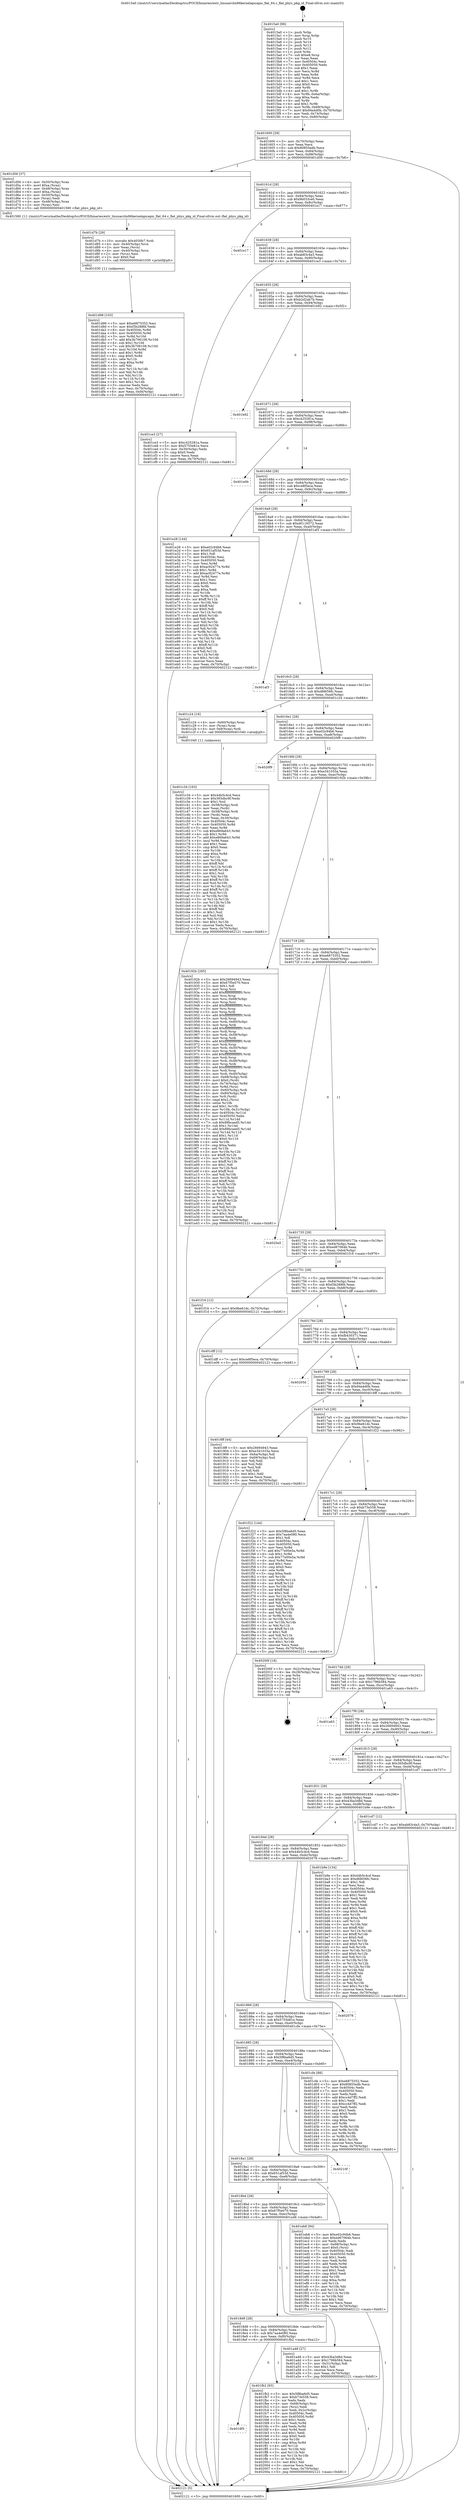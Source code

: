 digraph "0x4015a0" {
  label = "0x4015a0 (/mnt/c/Users/mathe/Desktop/tcc/POCII/binaries/extr_linuxarchx86kernelapicapic_flat_64.c_flat_phys_pkg_id_Final-ollvm.out::main(0))"
  labelloc = "t"
  node[shape=record]

  Entry [label="",width=0.3,height=0.3,shape=circle,fillcolor=black,style=filled]
  "0x401600" [label="{
     0x401600 [29]\l
     | [instrs]\l
     &nbsp;&nbsp;0x401600 \<+3\>: mov -0x70(%rbp),%eax\l
     &nbsp;&nbsp;0x401603 \<+2\>: mov %eax,%ecx\l
     &nbsp;&nbsp;0x401605 \<+6\>: sub $0x80855edb,%ecx\l
     &nbsp;&nbsp;0x40160b \<+6\>: mov %eax,-0x84(%rbp)\l
     &nbsp;&nbsp;0x401611 \<+6\>: mov %ecx,-0x88(%rbp)\l
     &nbsp;&nbsp;0x401617 \<+6\>: je 0000000000401d56 \<main+0x7b6\>\l
  }"]
  "0x401d56" [label="{
     0x401d56 [37]\l
     | [instrs]\l
     &nbsp;&nbsp;0x401d56 \<+4\>: mov -0x50(%rbp),%rax\l
     &nbsp;&nbsp;0x401d5a \<+6\>: movl $0xa,(%rax)\l
     &nbsp;&nbsp;0x401d60 \<+4\>: mov -0x48(%rbp),%rax\l
     &nbsp;&nbsp;0x401d64 \<+6\>: movl $0xa,(%rax)\l
     &nbsp;&nbsp;0x401d6a \<+4\>: mov -0x50(%rbp),%rax\l
     &nbsp;&nbsp;0x401d6e \<+2\>: mov (%rax),%edi\l
     &nbsp;&nbsp;0x401d70 \<+4\>: mov -0x48(%rbp),%rax\l
     &nbsp;&nbsp;0x401d74 \<+2\>: mov (%rax),%esi\l
     &nbsp;&nbsp;0x401d76 \<+5\>: call 0000000000401580 \<flat_phys_pkg_id\>\l
     | [calls]\l
     &nbsp;&nbsp;0x401580 \{1\} (/mnt/c/Users/mathe/Desktop/tcc/POCII/binaries/extr_linuxarchx86kernelapicapic_flat_64.c_flat_phys_pkg_id_Final-ollvm.out::flat_phys_pkg_id)\l
  }"]
  "0x40161d" [label="{
     0x40161d [28]\l
     | [instrs]\l
     &nbsp;&nbsp;0x40161d \<+5\>: jmp 0000000000401622 \<main+0x82\>\l
     &nbsp;&nbsp;0x401622 \<+6\>: mov -0x84(%rbp),%eax\l
     &nbsp;&nbsp;0x401628 \<+5\>: sub $0x9b033ce0,%eax\l
     &nbsp;&nbsp;0x40162d \<+6\>: mov %eax,-0x8c(%rbp)\l
     &nbsp;&nbsp;0x401633 \<+6\>: je 0000000000401e17 \<main+0x877\>\l
  }"]
  Exit [label="",width=0.3,height=0.3,shape=circle,fillcolor=black,style=filled,peripheries=2]
  "0x401e17" [label="{
     0x401e17\l
  }", style=dashed]
  "0x401639" [label="{
     0x401639 [28]\l
     | [instrs]\l
     &nbsp;&nbsp;0x401639 \<+5\>: jmp 000000000040163e \<main+0x9e\>\l
     &nbsp;&nbsp;0x40163e \<+6\>: mov -0x84(%rbp),%eax\l
     &nbsp;&nbsp;0x401644 \<+5\>: sub $0xab83c4a3,%eax\l
     &nbsp;&nbsp;0x401649 \<+6\>: mov %eax,-0x90(%rbp)\l
     &nbsp;&nbsp;0x40164f \<+6\>: je 0000000000401ce3 \<main+0x743\>\l
  }"]
  "0x4018f5" [label="{
     0x4018f5\l
  }", style=dashed]
  "0x401ce3" [label="{
     0x401ce3 [27]\l
     | [instrs]\l
     &nbsp;&nbsp;0x401ce3 \<+5\>: mov $0xc425281a,%eax\l
     &nbsp;&nbsp;0x401ce8 \<+5\>: mov $0x5755e81e,%ecx\l
     &nbsp;&nbsp;0x401ced \<+3\>: mov -0x30(%rbp),%edx\l
     &nbsp;&nbsp;0x401cf0 \<+3\>: cmp $0x0,%edx\l
     &nbsp;&nbsp;0x401cf3 \<+3\>: cmove %ecx,%eax\l
     &nbsp;&nbsp;0x401cf6 \<+3\>: mov %eax,-0x70(%rbp)\l
     &nbsp;&nbsp;0x401cf9 \<+5\>: jmp 0000000000402121 \<main+0xb81\>\l
  }"]
  "0x401655" [label="{
     0x401655 [28]\l
     | [instrs]\l
     &nbsp;&nbsp;0x401655 \<+5\>: jmp 000000000040165a \<main+0xba\>\l
     &nbsp;&nbsp;0x40165a \<+6\>: mov -0x84(%rbp),%eax\l
     &nbsp;&nbsp;0x401660 \<+5\>: sub $0xb2d2ab7b,%eax\l
     &nbsp;&nbsp;0x401665 \<+6\>: mov %eax,-0x94(%rbp)\l
     &nbsp;&nbsp;0x40166b \<+6\>: je 0000000000401b92 \<main+0x5f2\>\l
  }"]
  "0x401fb2" [label="{
     0x401fb2 [93]\l
     | [instrs]\l
     &nbsp;&nbsp;0x401fb2 \<+5\>: mov $0x5f8ba6d5,%eax\l
     &nbsp;&nbsp;0x401fb7 \<+5\>: mov $0xb73e558,%ecx\l
     &nbsp;&nbsp;0x401fbc \<+2\>: xor %edx,%edx\l
     &nbsp;&nbsp;0x401fbe \<+4\>: mov -0x68(%rbp),%rsi\l
     &nbsp;&nbsp;0x401fc2 \<+2\>: mov (%rsi),%edi\l
     &nbsp;&nbsp;0x401fc4 \<+3\>: mov %edi,-0x2c(%rbp)\l
     &nbsp;&nbsp;0x401fc7 \<+7\>: mov 0x40504c,%edi\l
     &nbsp;&nbsp;0x401fce \<+8\>: mov 0x405050,%r8d\l
     &nbsp;&nbsp;0x401fd6 \<+3\>: sub $0x1,%edx\l
     &nbsp;&nbsp;0x401fd9 \<+3\>: mov %edi,%r9d\l
     &nbsp;&nbsp;0x401fdc \<+3\>: add %edx,%r9d\l
     &nbsp;&nbsp;0x401fdf \<+4\>: imul %r9d,%edi\l
     &nbsp;&nbsp;0x401fe3 \<+3\>: and $0x1,%edi\l
     &nbsp;&nbsp;0x401fe6 \<+3\>: cmp $0x0,%edi\l
     &nbsp;&nbsp;0x401fe9 \<+4\>: sete %r10b\l
     &nbsp;&nbsp;0x401fed \<+4\>: cmp $0xa,%r8d\l
     &nbsp;&nbsp;0x401ff1 \<+4\>: setl %r11b\l
     &nbsp;&nbsp;0x401ff5 \<+3\>: mov %r10b,%bl\l
     &nbsp;&nbsp;0x401ff8 \<+3\>: and %r11b,%bl\l
     &nbsp;&nbsp;0x401ffb \<+3\>: xor %r11b,%r10b\l
     &nbsp;&nbsp;0x401ffe \<+3\>: or %r10b,%bl\l
     &nbsp;&nbsp;0x402001 \<+3\>: test $0x1,%bl\l
     &nbsp;&nbsp;0x402004 \<+3\>: cmovne %ecx,%eax\l
     &nbsp;&nbsp;0x402007 \<+3\>: mov %eax,-0x70(%rbp)\l
     &nbsp;&nbsp;0x40200a \<+5\>: jmp 0000000000402121 \<main+0xb81\>\l
  }"]
  "0x401b92" [label="{
     0x401b92\l
  }", style=dashed]
  "0x401671" [label="{
     0x401671 [28]\l
     | [instrs]\l
     &nbsp;&nbsp;0x401671 \<+5\>: jmp 0000000000401676 \<main+0xd6\>\l
     &nbsp;&nbsp;0x401676 \<+6\>: mov -0x84(%rbp),%eax\l
     &nbsp;&nbsp;0x40167c \<+5\>: sub $0xc425281a,%eax\l
     &nbsp;&nbsp;0x401681 \<+6\>: mov %eax,-0x98(%rbp)\l
     &nbsp;&nbsp;0x401687 \<+6\>: je 0000000000401e0b \<main+0x86b\>\l
  }"]
  "0x401d98" [label="{
     0x401d98 [103]\l
     | [instrs]\l
     &nbsp;&nbsp;0x401d98 \<+5\>: mov $0xe6875352,%esi\l
     &nbsp;&nbsp;0x401d9d \<+5\>: mov $0xf3b288fd,%edx\l
     &nbsp;&nbsp;0x401da2 \<+8\>: mov 0x40504c,%r8d\l
     &nbsp;&nbsp;0x401daa \<+8\>: mov 0x405050,%r9d\l
     &nbsp;&nbsp;0x401db2 \<+3\>: mov %r8d,%r10d\l
     &nbsp;&nbsp;0x401db5 \<+7\>: add $0x3b706108,%r10d\l
     &nbsp;&nbsp;0x401dbc \<+4\>: sub $0x1,%r10d\l
     &nbsp;&nbsp;0x401dc0 \<+7\>: sub $0x3b706108,%r10d\l
     &nbsp;&nbsp;0x401dc7 \<+4\>: imul %r10d,%r8d\l
     &nbsp;&nbsp;0x401dcb \<+4\>: and $0x1,%r8d\l
     &nbsp;&nbsp;0x401dcf \<+4\>: cmp $0x0,%r8d\l
     &nbsp;&nbsp;0x401dd3 \<+4\>: sete %r11b\l
     &nbsp;&nbsp;0x401dd7 \<+4\>: cmp $0xa,%r9d\l
     &nbsp;&nbsp;0x401ddb \<+3\>: setl %bl\l
     &nbsp;&nbsp;0x401dde \<+3\>: mov %r11b,%r14b\l
     &nbsp;&nbsp;0x401de1 \<+3\>: and %bl,%r14b\l
     &nbsp;&nbsp;0x401de4 \<+3\>: xor %bl,%r11b\l
     &nbsp;&nbsp;0x401de7 \<+3\>: or %r11b,%r14b\l
     &nbsp;&nbsp;0x401dea \<+4\>: test $0x1,%r14b\l
     &nbsp;&nbsp;0x401dee \<+3\>: cmovne %edx,%esi\l
     &nbsp;&nbsp;0x401df1 \<+3\>: mov %esi,-0x70(%rbp)\l
     &nbsp;&nbsp;0x401df4 \<+6\>: mov %eax,-0xf4(%rbp)\l
     &nbsp;&nbsp;0x401dfa \<+5\>: jmp 0000000000402121 \<main+0xb81\>\l
  }"]
  "0x401e0b" [label="{
     0x401e0b\l
  }", style=dashed]
  "0x40168d" [label="{
     0x40168d [28]\l
     | [instrs]\l
     &nbsp;&nbsp;0x40168d \<+5\>: jmp 0000000000401692 \<main+0xf2\>\l
     &nbsp;&nbsp;0x401692 \<+6\>: mov -0x84(%rbp),%eax\l
     &nbsp;&nbsp;0x401698 \<+5\>: sub $0xce8f5eca,%eax\l
     &nbsp;&nbsp;0x40169d \<+6\>: mov %eax,-0x9c(%rbp)\l
     &nbsp;&nbsp;0x4016a3 \<+6\>: je 0000000000401e28 \<main+0x888\>\l
  }"]
  "0x401d7b" [label="{
     0x401d7b [29]\l
     | [instrs]\l
     &nbsp;&nbsp;0x401d7b \<+10\>: movabs $0x4030b7,%rdi\l
     &nbsp;&nbsp;0x401d85 \<+4\>: mov -0x40(%rbp),%rcx\l
     &nbsp;&nbsp;0x401d89 \<+2\>: mov %eax,(%rcx)\l
     &nbsp;&nbsp;0x401d8b \<+4\>: mov -0x40(%rbp),%rcx\l
     &nbsp;&nbsp;0x401d8f \<+2\>: mov (%rcx),%esi\l
     &nbsp;&nbsp;0x401d91 \<+2\>: mov $0x0,%al\l
     &nbsp;&nbsp;0x401d93 \<+5\>: call 0000000000401030 \<printf@plt\>\l
     | [calls]\l
     &nbsp;&nbsp;0x401030 \{1\} (unknown)\l
  }"]
  "0x401e28" [label="{
     0x401e28 [144]\l
     | [instrs]\l
     &nbsp;&nbsp;0x401e28 \<+5\>: mov $0xe02c94b6,%eax\l
     &nbsp;&nbsp;0x401e2d \<+5\>: mov $0x651af53d,%ecx\l
     &nbsp;&nbsp;0x401e32 \<+2\>: mov $0x1,%dl\l
     &nbsp;&nbsp;0x401e34 \<+7\>: mov 0x40504c,%esi\l
     &nbsp;&nbsp;0x401e3b \<+7\>: mov 0x405050,%edi\l
     &nbsp;&nbsp;0x401e42 \<+3\>: mov %esi,%r8d\l
     &nbsp;&nbsp;0x401e45 \<+7\>: sub $0xac92477e,%r8d\l
     &nbsp;&nbsp;0x401e4c \<+4\>: sub $0x1,%r8d\l
     &nbsp;&nbsp;0x401e50 \<+7\>: add $0xac92477e,%r8d\l
     &nbsp;&nbsp;0x401e57 \<+4\>: imul %r8d,%esi\l
     &nbsp;&nbsp;0x401e5b \<+3\>: and $0x1,%esi\l
     &nbsp;&nbsp;0x401e5e \<+3\>: cmp $0x0,%esi\l
     &nbsp;&nbsp;0x401e61 \<+4\>: sete %r9b\l
     &nbsp;&nbsp;0x401e65 \<+3\>: cmp $0xa,%edi\l
     &nbsp;&nbsp;0x401e68 \<+4\>: setl %r10b\l
     &nbsp;&nbsp;0x401e6c \<+3\>: mov %r9b,%r11b\l
     &nbsp;&nbsp;0x401e6f \<+4\>: xor $0xff,%r11b\l
     &nbsp;&nbsp;0x401e73 \<+3\>: mov %r10b,%bl\l
     &nbsp;&nbsp;0x401e76 \<+3\>: xor $0xff,%bl\l
     &nbsp;&nbsp;0x401e79 \<+3\>: xor $0x0,%dl\l
     &nbsp;&nbsp;0x401e7c \<+3\>: mov %r11b,%r14b\l
     &nbsp;&nbsp;0x401e7f \<+4\>: and $0x0,%r14b\l
     &nbsp;&nbsp;0x401e83 \<+3\>: and %dl,%r9b\l
     &nbsp;&nbsp;0x401e86 \<+3\>: mov %bl,%r15b\l
     &nbsp;&nbsp;0x401e89 \<+4\>: and $0x0,%r15b\l
     &nbsp;&nbsp;0x401e8d \<+3\>: and %dl,%r10b\l
     &nbsp;&nbsp;0x401e90 \<+3\>: or %r9b,%r14b\l
     &nbsp;&nbsp;0x401e93 \<+3\>: or %r10b,%r15b\l
     &nbsp;&nbsp;0x401e96 \<+3\>: xor %r15b,%r14b\l
     &nbsp;&nbsp;0x401e99 \<+3\>: or %bl,%r11b\l
     &nbsp;&nbsp;0x401e9c \<+4\>: xor $0xff,%r11b\l
     &nbsp;&nbsp;0x401ea0 \<+3\>: or $0x0,%dl\l
     &nbsp;&nbsp;0x401ea3 \<+3\>: and %dl,%r11b\l
     &nbsp;&nbsp;0x401ea6 \<+3\>: or %r11b,%r14b\l
     &nbsp;&nbsp;0x401ea9 \<+4\>: test $0x1,%r14b\l
     &nbsp;&nbsp;0x401ead \<+3\>: cmovne %ecx,%eax\l
     &nbsp;&nbsp;0x401eb0 \<+3\>: mov %eax,-0x70(%rbp)\l
     &nbsp;&nbsp;0x401eb3 \<+5\>: jmp 0000000000402121 \<main+0xb81\>\l
  }"]
  "0x4016a9" [label="{
     0x4016a9 [28]\l
     | [instrs]\l
     &nbsp;&nbsp;0x4016a9 \<+5\>: jmp 00000000004016ae \<main+0x10e\>\l
     &nbsp;&nbsp;0x4016ae \<+6\>: mov -0x84(%rbp),%eax\l
     &nbsp;&nbsp;0x4016b4 \<+5\>: sub $0xd0116572,%eax\l
     &nbsp;&nbsp;0x4016b9 \<+6\>: mov %eax,-0xa0(%rbp)\l
     &nbsp;&nbsp;0x4016bf \<+6\>: je 0000000000401af3 \<main+0x553\>\l
  }"]
  "0x401c34" [label="{
     0x401c34 [163]\l
     | [instrs]\l
     &nbsp;&nbsp;0x401c34 \<+5\>: mov $0x44b5c4cd,%ecx\l
     &nbsp;&nbsp;0x401c39 \<+5\>: mov $0x365dbc9f,%edx\l
     &nbsp;&nbsp;0x401c3e \<+3\>: mov $0x1,%sil\l
     &nbsp;&nbsp;0x401c41 \<+4\>: mov -0x58(%rbp),%rdi\l
     &nbsp;&nbsp;0x401c45 \<+2\>: mov %eax,(%rdi)\l
     &nbsp;&nbsp;0x401c47 \<+4\>: mov -0x58(%rbp),%rdi\l
     &nbsp;&nbsp;0x401c4b \<+2\>: mov (%rdi),%eax\l
     &nbsp;&nbsp;0x401c4d \<+3\>: mov %eax,-0x30(%rbp)\l
     &nbsp;&nbsp;0x401c50 \<+7\>: mov 0x40504c,%eax\l
     &nbsp;&nbsp;0x401c57 \<+8\>: mov 0x405050,%r8d\l
     &nbsp;&nbsp;0x401c5f \<+3\>: mov %eax,%r9d\l
     &nbsp;&nbsp;0x401c62 \<+7\>: sub $0xe869a643,%r9d\l
     &nbsp;&nbsp;0x401c69 \<+4\>: sub $0x1,%r9d\l
     &nbsp;&nbsp;0x401c6d \<+7\>: add $0xe869a643,%r9d\l
     &nbsp;&nbsp;0x401c74 \<+4\>: imul %r9d,%eax\l
     &nbsp;&nbsp;0x401c78 \<+3\>: and $0x1,%eax\l
     &nbsp;&nbsp;0x401c7b \<+3\>: cmp $0x0,%eax\l
     &nbsp;&nbsp;0x401c7e \<+4\>: sete %r10b\l
     &nbsp;&nbsp;0x401c82 \<+4\>: cmp $0xa,%r8d\l
     &nbsp;&nbsp;0x401c86 \<+4\>: setl %r11b\l
     &nbsp;&nbsp;0x401c8a \<+3\>: mov %r10b,%bl\l
     &nbsp;&nbsp;0x401c8d \<+3\>: xor $0xff,%bl\l
     &nbsp;&nbsp;0x401c90 \<+3\>: mov %r11b,%r14b\l
     &nbsp;&nbsp;0x401c93 \<+4\>: xor $0xff,%r14b\l
     &nbsp;&nbsp;0x401c97 \<+4\>: xor $0x1,%sil\l
     &nbsp;&nbsp;0x401c9b \<+3\>: mov %bl,%r15b\l
     &nbsp;&nbsp;0x401c9e \<+4\>: and $0xff,%r15b\l
     &nbsp;&nbsp;0x401ca2 \<+3\>: and %sil,%r10b\l
     &nbsp;&nbsp;0x401ca5 \<+3\>: mov %r14b,%r12b\l
     &nbsp;&nbsp;0x401ca8 \<+4\>: and $0xff,%r12b\l
     &nbsp;&nbsp;0x401cac \<+3\>: and %sil,%r11b\l
     &nbsp;&nbsp;0x401caf \<+3\>: or %r10b,%r15b\l
     &nbsp;&nbsp;0x401cb2 \<+3\>: or %r11b,%r12b\l
     &nbsp;&nbsp;0x401cb5 \<+3\>: xor %r12b,%r15b\l
     &nbsp;&nbsp;0x401cb8 \<+3\>: or %r14b,%bl\l
     &nbsp;&nbsp;0x401cbb \<+3\>: xor $0xff,%bl\l
     &nbsp;&nbsp;0x401cbe \<+4\>: or $0x1,%sil\l
     &nbsp;&nbsp;0x401cc2 \<+3\>: and %sil,%bl\l
     &nbsp;&nbsp;0x401cc5 \<+3\>: or %bl,%r15b\l
     &nbsp;&nbsp;0x401cc8 \<+4\>: test $0x1,%r15b\l
     &nbsp;&nbsp;0x401ccc \<+3\>: cmovne %edx,%ecx\l
     &nbsp;&nbsp;0x401ccf \<+3\>: mov %ecx,-0x70(%rbp)\l
     &nbsp;&nbsp;0x401cd2 \<+5\>: jmp 0000000000402121 \<main+0xb81\>\l
  }"]
  "0x401af3" [label="{
     0x401af3\l
  }", style=dashed]
  "0x4016c5" [label="{
     0x4016c5 [28]\l
     | [instrs]\l
     &nbsp;&nbsp;0x4016c5 \<+5\>: jmp 00000000004016ca \<main+0x12a\>\l
     &nbsp;&nbsp;0x4016ca \<+6\>: mov -0x84(%rbp),%eax\l
     &nbsp;&nbsp;0x4016d0 \<+5\>: sub $0xdfd656fc,%eax\l
     &nbsp;&nbsp;0x4016d5 \<+6\>: mov %eax,-0xa4(%rbp)\l
     &nbsp;&nbsp;0x4016db \<+6\>: je 0000000000401c24 \<main+0x684\>\l
  }"]
  "0x4018d9" [label="{
     0x4018d9 [28]\l
     | [instrs]\l
     &nbsp;&nbsp;0x4018d9 \<+5\>: jmp 00000000004018de \<main+0x33e\>\l
     &nbsp;&nbsp;0x4018de \<+6\>: mov -0x84(%rbp),%eax\l
     &nbsp;&nbsp;0x4018e4 \<+5\>: sub $0x7aa4e080,%eax\l
     &nbsp;&nbsp;0x4018e9 \<+6\>: mov %eax,-0xf0(%rbp)\l
     &nbsp;&nbsp;0x4018ef \<+6\>: je 0000000000401fb2 \<main+0xa12\>\l
  }"]
  "0x401c24" [label="{
     0x401c24 [16]\l
     | [instrs]\l
     &nbsp;&nbsp;0x401c24 \<+4\>: mov -0x60(%rbp),%rax\l
     &nbsp;&nbsp;0x401c28 \<+3\>: mov (%rax),%rax\l
     &nbsp;&nbsp;0x401c2b \<+4\>: mov 0x8(%rax),%rdi\l
     &nbsp;&nbsp;0x401c2f \<+5\>: call 0000000000401040 \<atoi@plt\>\l
     | [calls]\l
     &nbsp;&nbsp;0x401040 \{1\} (unknown)\l
  }"]
  "0x4016e1" [label="{
     0x4016e1 [28]\l
     | [instrs]\l
     &nbsp;&nbsp;0x4016e1 \<+5\>: jmp 00000000004016e6 \<main+0x146\>\l
     &nbsp;&nbsp;0x4016e6 \<+6\>: mov -0x84(%rbp),%eax\l
     &nbsp;&nbsp;0x4016ec \<+5\>: sub $0xe02c94b6,%eax\l
     &nbsp;&nbsp;0x4016f1 \<+6\>: mov %eax,-0xa8(%rbp)\l
     &nbsp;&nbsp;0x4016f7 \<+6\>: je 00000000004020f9 \<main+0xb59\>\l
  }"]
  "0x401a48" [label="{
     0x401a48 [27]\l
     | [instrs]\l
     &nbsp;&nbsp;0x401a48 \<+5\>: mov $0x43ba3d8d,%eax\l
     &nbsp;&nbsp;0x401a4d \<+5\>: mov $0x1796b584,%ecx\l
     &nbsp;&nbsp;0x401a52 \<+3\>: mov -0x31(%rbp),%dl\l
     &nbsp;&nbsp;0x401a55 \<+3\>: test $0x1,%dl\l
     &nbsp;&nbsp;0x401a58 \<+3\>: cmovne %ecx,%eax\l
     &nbsp;&nbsp;0x401a5b \<+3\>: mov %eax,-0x70(%rbp)\l
     &nbsp;&nbsp;0x401a5e \<+5\>: jmp 0000000000402121 \<main+0xb81\>\l
  }"]
  "0x4020f9" [label="{
     0x4020f9\l
  }", style=dashed]
  "0x4016fd" [label="{
     0x4016fd [28]\l
     | [instrs]\l
     &nbsp;&nbsp;0x4016fd \<+5\>: jmp 0000000000401702 \<main+0x162\>\l
     &nbsp;&nbsp;0x401702 \<+6\>: mov -0x84(%rbp),%eax\l
     &nbsp;&nbsp;0x401708 \<+5\>: sub $0xe341033a,%eax\l
     &nbsp;&nbsp;0x40170d \<+6\>: mov %eax,-0xac(%rbp)\l
     &nbsp;&nbsp;0x401713 \<+6\>: je 000000000040192b \<main+0x38b\>\l
  }"]
  "0x4018bd" [label="{
     0x4018bd [28]\l
     | [instrs]\l
     &nbsp;&nbsp;0x4018bd \<+5\>: jmp 00000000004018c2 \<main+0x322\>\l
     &nbsp;&nbsp;0x4018c2 \<+6\>: mov -0x84(%rbp),%eax\l
     &nbsp;&nbsp;0x4018c8 \<+5\>: sub $0x67f5e070,%eax\l
     &nbsp;&nbsp;0x4018cd \<+6\>: mov %eax,-0xec(%rbp)\l
     &nbsp;&nbsp;0x4018d3 \<+6\>: je 0000000000401a48 \<main+0x4a8\>\l
  }"]
  "0x40192b" [label="{
     0x40192b [285]\l
     | [instrs]\l
     &nbsp;&nbsp;0x40192b \<+5\>: mov $0x26694943,%eax\l
     &nbsp;&nbsp;0x401930 \<+5\>: mov $0x67f5e070,%ecx\l
     &nbsp;&nbsp;0x401935 \<+2\>: mov $0x1,%dl\l
     &nbsp;&nbsp;0x401937 \<+3\>: mov %rsp,%rsi\l
     &nbsp;&nbsp;0x40193a \<+4\>: add $0xfffffffffffffff0,%rsi\l
     &nbsp;&nbsp;0x40193e \<+3\>: mov %rsi,%rsp\l
     &nbsp;&nbsp;0x401941 \<+4\>: mov %rsi,-0x68(%rbp)\l
     &nbsp;&nbsp;0x401945 \<+3\>: mov %rsp,%rsi\l
     &nbsp;&nbsp;0x401948 \<+4\>: add $0xfffffffffffffff0,%rsi\l
     &nbsp;&nbsp;0x40194c \<+3\>: mov %rsi,%rsp\l
     &nbsp;&nbsp;0x40194f \<+3\>: mov %rsp,%rdi\l
     &nbsp;&nbsp;0x401952 \<+4\>: add $0xfffffffffffffff0,%rdi\l
     &nbsp;&nbsp;0x401956 \<+3\>: mov %rdi,%rsp\l
     &nbsp;&nbsp;0x401959 \<+4\>: mov %rdi,-0x60(%rbp)\l
     &nbsp;&nbsp;0x40195d \<+3\>: mov %rsp,%rdi\l
     &nbsp;&nbsp;0x401960 \<+4\>: add $0xfffffffffffffff0,%rdi\l
     &nbsp;&nbsp;0x401964 \<+3\>: mov %rdi,%rsp\l
     &nbsp;&nbsp;0x401967 \<+4\>: mov %rdi,-0x58(%rbp)\l
     &nbsp;&nbsp;0x40196b \<+3\>: mov %rsp,%rdi\l
     &nbsp;&nbsp;0x40196e \<+4\>: add $0xfffffffffffffff0,%rdi\l
     &nbsp;&nbsp;0x401972 \<+3\>: mov %rdi,%rsp\l
     &nbsp;&nbsp;0x401975 \<+4\>: mov %rdi,-0x50(%rbp)\l
     &nbsp;&nbsp;0x401979 \<+3\>: mov %rsp,%rdi\l
     &nbsp;&nbsp;0x40197c \<+4\>: add $0xfffffffffffffff0,%rdi\l
     &nbsp;&nbsp;0x401980 \<+3\>: mov %rdi,%rsp\l
     &nbsp;&nbsp;0x401983 \<+4\>: mov %rdi,-0x48(%rbp)\l
     &nbsp;&nbsp;0x401987 \<+3\>: mov %rsp,%rdi\l
     &nbsp;&nbsp;0x40198a \<+4\>: add $0xfffffffffffffff0,%rdi\l
     &nbsp;&nbsp;0x40198e \<+3\>: mov %rdi,%rsp\l
     &nbsp;&nbsp;0x401991 \<+4\>: mov %rdi,-0x40(%rbp)\l
     &nbsp;&nbsp;0x401995 \<+4\>: mov -0x68(%rbp),%rdi\l
     &nbsp;&nbsp;0x401999 \<+6\>: movl $0x0,(%rdi)\l
     &nbsp;&nbsp;0x40199f \<+4\>: mov -0x74(%rbp),%r8d\l
     &nbsp;&nbsp;0x4019a3 \<+3\>: mov %r8d,(%rsi)\l
     &nbsp;&nbsp;0x4019a6 \<+4\>: mov -0x60(%rbp),%rdi\l
     &nbsp;&nbsp;0x4019aa \<+4\>: mov -0x80(%rbp),%r9\l
     &nbsp;&nbsp;0x4019ae \<+3\>: mov %r9,(%rdi)\l
     &nbsp;&nbsp;0x4019b1 \<+3\>: cmpl $0x2,(%rsi)\l
     &nbsp;&nbsp;0x4019b4 \<+4\>: setne %r10b\l
     &nbsp;&nbsp;0x4019b8 \<+4\>: and $0x1,%r10b\l
     &nbsp;&nbsp;0x4019bc \<+4\>: mov %r10b,-0x31(%rbp)\l
     &nbsp;&nbsp;0x4019c0 \<+8\>: mov 0x40504c,%r11d\l
     &nbsp;&nbsp;0x4019c8 \<+7\>: mov 0x405050,%ebx\l
     &nbsp;&nbsp;0x4019cf \<+3\>: mov %r11d,%r14d\l
     &nbsp;&nbsp;0x4019d2 \<+7\>: sub $0x88bcaed5,%r14d\l
     &nbsp;&nbsp;0x4019d9 \<+4\>: sub $0x1,%r14d\l
     &nbsp;&nbsp;0x4019dd \<+7\>: add $0x88bcaed5,%r14d\l
     &nbsp;&nbsp;0x4019e4 \<+4\>: imul %r14d,%r11d\l
     &nbsp;&nbsp;0x4019e8 \<+4\>: and $0x1,%r11d\l
     &nbsp;&nbsp;0x4019ec \<+4\>: cmp $0x0,%r11d\l
     &nbsp;&nbsp;0x4019f0 \<+4\>: sete %r10b\l
     &nbsp;&nbsp;0x4019f4 \<+3\>: cmp $0xa,%ebx\l
     &nbsp;&nbsp;0x4019f7 \<+4\>: setl %r15b\l
     &nbsp;&nbsp;0x4019fb \<+3\>: mov %r10b,%r12b\l
     &nbsp;&nbsp;0x4019fe \<+4\>: xor $0xff,%r12b\l
     &nbsp;&nbsp;0x401a02 \<+3\>: mov %r15b,%r13b\l
     &nbsp;&nbsp;0x401a05 \<+4\>: xor $0xff,%r13b\l
     &nbsp;&nbsp;0x401a09 \<+3\>: xor $0x1,%dl\l
     &nbsp;&nbsp;0x401a0c \<+3\>: mov %r12b,%sil\l
     &nbsp;&nbsp;0x401a0f \<+4\>: and $0xff,%sil\l
     &nbsp;&nbsp;0x401a13 \<+3\>: and %dl,%r10b\l
     &nbsp;&nbsp;0x401a16 \<+3\>: mov %r13b,%dil\l
     &nbsp;&nbsp;0x401a19 \<+4\>: and $0xff,%dil\l
     &nbsp;&nbsp;0x401a1d \<+3\>: and %dl,%r15b\l
     &nbsp;&nbsp;0x401a20 \<+3\>: or %r10b,%sil\l
     &nbsp;&nbsp;0x401a23 \<+3\>: or %r15b,%dil\l
     &nbsp;&nbsp;0x401a26 \<+3\>: xor %dil,%sil\l
     &nbsp;&nbsp;0x401a29 \<+3\>: or %r13b,%r12b\l
     &nbsp;&nbsp;0x401a2c \<+4\>: xor $0xff,%r12b\l
     &nbsp;&nbsp;0x401a30 \<+3\>: or $0x1,%dl\l
     &nbsp;&nbsp;0x401a33 \<+3\>: and %dl,%r12b\l
     &nbsp;&nbsp;0x401a36 \<+3\>: or %r12b,%sil\l
     &nbsp;&nbsp;0x401a39 \<+4\>: test $0x1,%sil\l
     &nbsp;&nbsp;0x401a3d \<+3\>: cmovne %ecx,%eax\l
     &nbsp;&nbsp;0x401a40 \<+3\>: mov %eax,-0x70(%rbp)\l
     &nbsp;&nbsp;0x401a43 \<+5\>: jmp 0000000000402121 \<main+0xb81\>\l
  }"]
  "0x401719" [label="{
     0x401719 [28]\l
     | [instrs]\l
     &nbsp;&nbsp;0x401719 \<+5\>: jmp 000000000040171e \<main+0x17e\>\l
     &nbsp;&nbsp;0x40171e \<+6\>: mov -0x84(%rbp),%eax\l
     &nbsp;&nbsp;0x401724 \<+5\>: sub $0xe6875352,%eax\l
     &nbsp;&nbsp;0x401729 \<+6\>: mov %eax,-0xb0(%rbp)\l
     &nbsp;&nbsp;0x40172f \<+6\>: je 00000000004020a5 \<main+0xb05\>\l
  }"]
  "0x401eb8" [label="{
     0x401eb8 [94]\l
     | [instrs]\l
     &nbsp;&nbsp;0x401eb8 \<+5\>: mov $0xe02c94b6,%eax\l
     &nbsp;&nbsp;0x401ebd \<+5\>: mov $0xed67064b,%ecx\l
     &nbsp;&nbsp;0x401ec2 \<+2\>: xor %edx,%edx\l
     &nbsp;&nbsp;0x401ec4 \<+4\>: mov -0x68(%rbp),%rsi\l
     &nbsp;&nbsp;0x401ec8 \<+6\>: movl $0x0,(%rsi)\l
     &nbsp;&nbsp;0x401ece \<+7\>: mov 0x40504c,%edi\l
     &nbsp;&nbsp;0x401ed5 \<+8\>: mov 0x405050,%r8d\l
     &nbsp;&nbsp;0x401edd \<+3\>: sub $0x1,%edx\l
     &nbsp;&nbsp;0x401ee0 \<+3\>: mov %edi,%r9d\l
     &nbsp;&nbsp;0x401ee3 \<+3\>: add %edx,%r9d\l
     &nbsp;&nbsp;0x401ee6 \<+4\>: imul %r9d,%edi\l
     &nbsp;&nbsp;0x401eea \<+3\>: and $0x1,%edi\l
     &nbsp;&nbsp;0x401eed \<+3\>: cmp $0x0,%edi\l
     &nbsp;&nbsp;0x401ef0 \<+4\>: sete %r10b\l
     &nbsp;&nbsp;0x401ef4 \<+4\>: cmp $0xa,%r8d\l
     &nbsp;&nbsp;0x401ef8 \<+4\>: setl %r11b\l
     &nbsp;&nbsp;0x401efc \<+3\>: mov %r10b,%bl\l
     &nbsp;&nbsp;0x401eff \<+3\>: and %r11b,%bl\l
     &nbsp;&nbsp;0x401f02 \<+3\>: xor %r11b,%r10b\l
     &nbsp;&nbsp;0x401f05 \<+3\>: or %r10b,%bl\l
     &nbsp;&nbsp;0x401f08 \<+3\>: test $0x1,%bl\l
     &nbsp;&nbsp;0x401f0b \<+3\>: cmovne %ecx,%eax\l
     &nbsp;&nbsp;0x401f0e \<+3\>: mov %eax,-0x70(%rbp)\l
     &nbsp;&nbsp;0x401f11 \<+5\>: jmp 0000000000402121 \<main+0xb81\>\l
  }"]
  "0x4020a5" [label="{
     0x4020a5\l
  }", style=dashed]
  "0x401735" [label="{
     0x401735 [28]\l
     | [instrs]\l
     &nbsp;&nbsp;0x401735 \<+5\>: jmp 000000000040173a \<main+0x19a\>\l
     &nbsp;&nbsp;0x40173a \<+6\>: mov -0x84(%rbp),%eax\l
     &nbsp;&nbsp;0x401740 \<+5\>: sub $0xed67064b,%eax\l
     &nbsp;&nbsp;0x401745 \<+6\>: mov %eax,-0xb4(%rbp)\l
     &nbsp;&nbsp;0x40174b \<+6\>: je 0000000000401f16 \<main+0x976\>\l
  }"]
  "0x4018a1" [label="{
     0x4018a1 [28]\l
     | [instrs]\l
     &nbsp;&nbsp;0x4018a1 \<+5\>: jmp 00000000004018a6 \<main+0x306\>\l
     &nbsp;&nbsp;0x4018a6 \<+6\>: mov -0x84(%rbp),%eax\l
     &nbsp;&nbsp;0x4018ac \<+5\>: sub $0x651af53d,%eax\l
     &nbsp;&nbsp;0x4018b1 \<+6\>: mov %eax,-0xe8(%rbp)\l
     &nbsp;&nbsp;0x4018b7 \<+6\>: je 0000000000401eb8 \<main+0x918\>\l
  }"]
  "0x401f16" [label="{
     0x401f16 [12]\l
     | [instrs]\l
     &nbsp;&nbsp;0x401f16 \<+7\>: movl $0x9be61dc,-0x70(%rbp)\l
     &nbsp;&nbsp;0x401f1d \<+5\>: jmp 0000000000402121 \<main+0xb81\>\l
  }"]
  "0x401751" [label="{
     0x401751 [28]\l
     | [instrs]\l
     &nbsp;&nbsp;0x401751 \<+5\>: jmp 0000000000401756 \<main+0x1b6\>\l
     &nbsp;&nbsp;0x401756 \<+6\>: mov -0x84(%rbp),%eax\l
     &nbsp;&nbsp;0x40175c \<+5\>: sub $0xf3b288fd,%eax\l
     &nbsp;&nbsp;0x401761 \<+6\>: mov %eax,-0xb8(%rbp)\l
     &nbsp;&nbsp;0x401767 \<+6\>: je 0000000000401dff \<main+0x85f\>\l
  }"]
  "0x40210f" [label="{
     0x40210f\l
  }", style=dashed]
  "0x401dff" [label="{
     0x401dff [12]\l
     | [instrs]\l
     &nbsp;&nbsp;0x401dff \<+7\>: movl $0xce8f5eca,-0x70(%rbp)\l
     &nbsp;&nbsp;0x401e06 \<+5\>: jmp 0000000000402121 \<main+0xb81\>\l
  }"]
  "0x40176d" [label="{
     0x40176d [28]\l
     | [instrs]\l
     &nbsp;&nbsp;0x40176d \<+5\>: jmp 0000000000401772 \<main+0x1d2\>\l
     &nbsp;&nbsp;0x401772 \<+6\>: mov -0x84(%rbp),%eax\l
     &nbsp;&nbsp;0x401778 \<+5\>: sub $0xfb430371,%eax\l
     &nbsp;&nbsp;0x40177d \<+6\>: mov %eax,-0xbc(%rbp)\l
     &nbsp;&nbsp;0x401783 \<+6\>: je 000000000040205d \<main+0xabd\>\l
  }"]
  "0x401885" [label="{
     0x401885 [28]\l
     | [instrs]\l
     &nbsp;&nbsp;0x401885 \<+5\>: jmp 000000000040188a \<main+0x2ea\>\l
     &nbsp;&nbsp;0x40188a \<+6\>: mov -0x84(%rbp),%eax\l
     &nbsp;&nbsp;0x401890 \<+5\>: sub $0x5f8ba6d5,%eax\l
     &nbsp;&nbsp;0x401895 \<+6\>: mov %eax,-0xe4(%rbp)\l
     &nbsp;&nbsp;0x40189b \<+6\>: je 000000000040210f \<main+0xb6f\>\l
  }"]
  "0x40205d" [label="{
     0x40205d\l
  }", style=dashed]
  "0x401789" [label="{
     0x401789 [28]\l
     | [instrs]\l
     &nbsp;&nbsp;0x401789 \<+5\>: jmp 000000000040178e \<main+0x1ee\>\l
     &nbsp;&nbsp;0x40178e \<+6\>: mov -0x84(%rbp),%eax\l
     &nbsp;&nbsp;0x401794 \<+5\>: sub $0x94a4d0b,%eax\l
     &nbsp;&nbsp;0x401799 \<+6\>: mov %eax,-0xc0(%rbp)\l
     &nbsp;&nbsp;0x40179f \<+6\>: je 00000000004018ff \<main+0x35f\>\l
  }"]
  "0x401cfe" [label="{
     0x401cfe [88]\l
     | [instrs]\l
     &nbsp;&nbsp;0x401cfe \<+5\>: mov $0xe6875352,%eax\l
     &nbsp;&nbsp;0x401d03 \<+5\>: mov $0x80855edb,%ecx\l
     &nbsp;&nbsp;0x401d08 \<+7\>: mov 0x40504c,%edx\l
     &nbsp;&nbsp;0x401d0f \<+7\>: mov 0x405050,%esi\l
     &nbsp;&nbsp;0x401d16 \<+2\>: mov %edx,%edi\l
     &nbsp;&nbsp;0x401d18 \<+6\>: add $0xcc4d7ff2,%edi\l
     &nbsp;&nbsp;0x401d1e \<+3\>: sub $0x1,%edi\l
     &nbsp;&nbsp;0x401d21 \<+6\>: sub $0xcc4d7ff2,%edi\l
     &nbsp;&nbsp;0x401d27 \<+3\>: imul %edi,%edx\l
     &nbsp;&nbsp;0x401d2a \<+3\>: and $0x1,%edx\l
     &nbsp;&nbsp;0x401d2d \<+3\>: cmp $0x0,%edx\l
     &nbsp;&nbsp;0x401d30 \<+4\>: sete %r8b\l
     &nbsp;&nbsp;0x401d34 \<+3\>: cmp $0xa,%esi\l
     &nbsp;&nbsp;0x401d37 \<+4\>: setl %r9b\l
     &nbsp;&nbsp;0x401d3b \<+3\>: mov %r8b,%r10b\l
     &nbsp;&nbsp;0x401d3e \<+3\>: and %r9b,%r10b\l
     &nbsp;&nbsp;0x401d41 \<+3\>: xor %r9b,%r8b\l
     &nbsp;&nbsp;0x401d44 \<+3\>: or %r8b,%r10b\l
     &nbsp;&nbsp;0x401d47 \<+4\>: test $0x1,%r10b\l
     &nbsp;&nbsp;0x401d4b \<+3\>: cmovne %ecx,%eax\l
     &nbsp;&nbsp;0x401d4e \<+3\>: mov %eax,-0x70(%rbp)\l
     &nbsp;&nbsp;0x401d51 \<+5\>: jmp 0000000000402121 \<main+0xb81\>\l
  }"]
  "0x4018ff" [label="{
     0x4018ff [44]\l
     | [instrs]\l
     &nbsp;&nbsp;0x4018ff \<+5\>: mov $0x26694943,%eax\l
     &nbsp;&nbsp;0x401904 \<+5\>: mov $0xe341033a,%ecx\l
     &nbsp;&nbsp;0x401909 \<+3\>: mov -0x6a(%rbp),%dl\l
     &nbsp;&nbsp;0x40190c \<+4\>: mov -0x69(%rbp),%sil\l
     &nbsp;&nbsp;0x401910 \<+3\>: mov %dl,%dil\l
     &nbsp;&nbsp;0x401913 \<+3\>: and %sil,%dil\l
     &nbsp;&nbsp;0x401916 \<+3\>: xor %sil,%dl\l
     &nbsp;&nbsp;0x401919 \<+3\>: or %dl,%dil\l
     &nbsp;&nbsp;0x40191c \<+4\>: test $0x1,%dil\l
     &nbsp;&nbsp;0x401920 \<+3\>: cmovne %ecx,%eax\l
     &nbsp;&nbsp;0x401923 \<+3\>: mov %eax,-0x70(%rbp)\l
     &nbsp;&nbsp;0x401926 \<+5\>: jmp 0000000000402121 \<main+0xb81\>\l
  }"]
  "0x4017a5" [label="{
     0x4017a5 [28]\l
     | [instrs]\l
     &nbsp;&nbsp;0x4017a5 \<+5\>: jmp 00000000004017aa \<main+0x20a\>\l
     &nbsp;&nbsp;0x4017aa \<+6\>: mov -0x84(%rbp),%eax\l
     &nbsp;&nbsp;0x4017b0 \<+5\>: sub $0x9be61dc,%eax\l
     &nbsp;&nbsp;0x4017b5 \<+6\>: mov %eax,-0xc4(%rbp)\l
     &nbsp;&nbsp;0x4017bb \<+6\>: je 0000000000401f22 \<main+0x982\>\l
  }"]
  "0x402121" [label="{
     0x402121 [5]\l
     | [instrs]\l
     &nbsp;&nbsp;0x402121 \<+5\>: jmp 0000000000401600 \<main+0x60\>\l
  }"]
  "0x4015a0" [label="{
     0x4015a0 [96]\l
     | [instrs]\l
     &nbsp;&nbsp;0x4015a0 \<+1\>: push %rbp\l
     &nbsp;&nbsp;0x4015a1 \<+3\>: mov %rsp,%rbp\l
     &nbsp;&nbsp;0x4015a4 \<+2\>: push %r15\l
     &nbsp;&nbsp;0x4015a6 \<+2\>: push %r14\l
     &nbsp;&nbsp;0x4015a8 \<+2\>: push %r13\l
     &nbsp;&nbsp;0x4015aa \<+2\>: push %r12\l
     &nbsp;&nbsp;0x4015ac \<+1\>: push %rbx\l
     &nbsp;&nbsp;0x4015ad \<+7\>: sub $0xe8,%rsp\l
     &nbsp;&nbsp;0x4015b4 \<+2\>: xor %eax,%eax\l
     &nbsp;&nbsp;0x4015b6 \<+7\>: mov 0x40504c,%ecx\l
     &nbsp;&nbsp;0x4015bd \<+7\>: mov 0x405050,%edx\l
     &nbsp;&nbsp;0x4015c4 \<+3\>: sub $0x1,%eax\l
     &nbsp;&nbsp;0x4015c7 \<+3\>: mov %ecx,%r8d\l
     &nbsp;&nbsp;0x4015ca \<+3\>: add %eax,%r8d\l
     &nbsp;&nbsp;0x4015cd \<+4\>: imul %r8d,%ecx\l
     &nbsp;&nbsp;0x4015d1 \<+3\>: and $0x1,%ecx\l
     &nbsp;&nbsp;0x4015d4 \<+3\>: cmp $0x0,%ecx\l
     &nbsp;&nbsp;0x4015d7 \<+4\>: sete %r9b\l
     &nbsp;&nbsp;0x4015db \<+4\>: and $0x1,%r9b\l
     &nbsp;&nbsp;0x4015df \<+4\>: mov %r9b,-0x6a(%rbp)\l
     &nbsp;&nbsp;0x4015e3 \<+3\>: cmp $0xa,%edx\l
     &nbsp;&nbsp;0x4015e6 \<+4\>: setl %r9b\l
     &nbsp;&nbsp;0x4015ea \<+4\>: and $0x1,%r9b\l
     &nbsp;&nbsp;0x4015ee \<+4\>: mov %r9b,-0x69(%rbp)\l
     &nbsp;&nbsp;0x4015f2 \<+7\>: movl $0x94a4d0b,-0x70(%rbp)\l
     &nbsp;&nbsp;0x4015f9 \<+3\>: mov %edi,-0x74(%rbp)\l
     &nbsp;&nbsp;0x4015fc \<+4\>: mov %rsi,-0x80(%rbp)\l
  }"]
  "0x401869" [label="{
     0x401869 [28]\l
     | [instrs]\l
     &nbsp;&nbsp;0x401869 \<+5\>: jmp 000000000040186e \<main+0x2ce\>\l
     &nbsp;&nbsp;0x40186e \<+6\>: mov -0x84(%rbp),%eax\l
     &nbsp;&nbsp;0x401874 \<+5\>: sub $0x5755e81e,%eax\l
     &nbsp;&nbsp;0x401879 \<+6\>: mov %eax,-0xe0(%rbp)\l
     &nbsp;&nbsp;0x40187f \<+6\>: je 0000000000401cfe \<main+0x75e\>\l
  }"]
  "0x402078" [label="{
     0x402078\l
  }", style=dashed]
  "0x401f22" [label="{
     0x401f22 [144]\l
     | [instrs]\l
     &nbsp;&nbsp;0x401f22 \<+5\>: mov $0x5f8ba6d5,%eax\l
     &nbsp;&nbsp;0x401f27 \<+5\>: mov $0x7aa4e080,%ecx\l
     &nbsp;&nbsp;0x401f2c \<+2\>: mov $0x1,%dl\l
     &nbsp;&nbsp;0x401f2e \<+7\>: mov 0x40504c,%esi\l
     &nbsp;&nbsp;0x401f35 \<+7\>: mov 0x405050,%edi\l
     &nbsp;&nbsp;0x401f3c \<+3\>: mov %esi,%r8d\l
     &nbsp;&nbsp;0x401f3f \<+7\>: add $0x77e00e5a,%r8d\l
     &nbsp;&nbsp;0x401f46 \<+4\>: sub $0x1,%r8d\l
     &nbsp;&nbsp;0x401f4a \<+7\>: sub $0x77e00e5a,%r8d\l
     &nbsp;&nbsp;0x401f51 \<+4\>: imul %r8d,%esi\l
     &nbsp;&nbsp;0x401f55 \<+3\>: and $0x1,%esi\l
     &nbsp;&nbsp;0x401f58 \<+3\>: cmp $0x0,%esi\l
     &nbsp;&nbsp;0x401f5b \<+4\>: sete %r9b\l
     &nbsp;&nbsp;0x401f5f \<+3\>: cmp $0xa,%edi\l
     &nbsp;&nbsp;0x401f62 \<+4\>: setl %r10b\l
     &nbsp;&nbsp;0x401f66 \<+3\>: mov %r9b,%r11b\l
     &nbsp;&nbsp;0x401f69 \<+4\>: xor $0xff,%r11b\l
     &nbsp;&nbsp;0x401f6d \<+3\>: mov %r10b,%bl\l
     &nbsp;&nbsp;0x401f70 \<+3\>: xor $0xff,%bl\l
     &nbsp;&nbsp;0x401f73 \<+3\>: xor $0x1,%dl\l
     &nbsp;&nbsp;0x401f76 \<+3\>: mov %r11b,%r14b\l
     &nbsp;&nbsp;0x401f79 \<+4\>: and $0xff,%r14b\l
     &nbsp;&nbsp;0x401f7d \<+3\>: and %dl,%r9b\l
     &nbsp;&nbsp;0x401f80 \<+3\>: mov %bl,%r15b\l
     &nbsp;&nbsp;0x401f83 \<+4\>: and $0xff,%r15b\l
     &nbsp;&nbsp;0x401f87 \<+3\>: and %dl,%r10b\l
     &nbsp;&nbsp;0x401f8a \<+3\>: or %r9b,%r14b\l
     &nbsp;&nbsp;0x401f8d \<+3\>: or %r10b,%r15b\l
     &nbsp;&nbsp;0x401f90 \<+3\>: xor %r15b,%r14b\l
     &nbsp;&nbsp;0x401f93 \<+3\>: or %bl,%r11b\l
     &nbsp;&nbsp;0x401f96 \<+4\>: xor $0xff,%r11b\l
     &nbsp;&nbsp;0x401f9a \<+3\>: or $0x1,%dl\l
     &nbsp;&nbsp;0x401f9d \<+3\>: and %dl,%r11b\l
     &nbsp;&nbsp;0x401fa0 \<+3\>: or %r11b,%r14b\l
     &nbsp;&nbsp;0x401fa3 \<+4\>: test $0x1,%r14b\l
     &nbsp;&nbsp;0x401fa7 \<+3\>: cmovne %ecx,%eax\l
     &nbsp;&nbsp;0x401faa \<+3\>: mov %eax,-0x70(%rbp)\l
     &nbsp;&nbsp;0x401fad \<+5\>: jmp 0000000000402121 \<main+0xb81\>\l
  }"]
  "0x4017c1" [label="{
     0x4017c1 [28]\l
     | [instrs]\l
     &nbsp;&nbsp;0x4017c1 \<+5\>: jmp 00000000004017c6 \<main+0x226\>\l
     &nbsp;&nbsp;0x4017c6 \<+6\>: mov -0x84(%rbp),%eax\l
     &nbsp;&nbsp;0x4017cc \<+5\>: sub $0xb73e558,%eax\l
     &nbsp;&nbsp;0x4017d1 \<+6\>: mov %eax,-0xc8(%rbp)\l
     &nbsp;&nbsp;0x4017d7 \<+6\>: je 000000000040200f \<main+0xa6f\>\l
  }"]
  "0x40184d" [label="{
     0x40184d [28]\l
     | [instrs]\l
     &nbsp;&nbsp;0x40184d \<+5\>: jmp 0000000000401852 \<main+0x2b2\>\l
     &nbsp;&nbsp;0x401852 \<+6\>: mov -0x84(%rbp),%eax\l
     &nbsp;&nbsp;0x401858 \<+5\>: sub $0x44b5c4cd,%eax\l
     &nbsp;&nbsp;0x40185d \<+6\>: mov %eax,-0xdc(%rbp)\l
     &nbsp;&nbsp;0x401863 \<+6\>: je 0000000000402078 \<main+0xad8\>\l
  }"]
  "0x40200f" [label="{
     0x40200f [18]\l
     | [instrs]\l
     &nbsp;&nbsp;0x40200f \<+3\>: mov -0x2c(%rbp),%eax\l
     &nbsp;&nbsp;0x402012 \<+4\>: lea -0x28(%rbp),%rsp\l
     &nbsp;&nbsp;0x402016 \<+1\>: pop %rbx\l
     &nbsp;&nbsp;0x402017 \<+2\>: pop %r12\l
     &nbsp;&nbsp;0x402019 \<+2\>: pop %r13\l
     &nbsp;&nbsp;0x40201b \<+2\>: pop %r14\l
     &nbsp;&nbsp;0x40201d \<+2\>: pop %r15\l
     &nbsp;&nbsp;0x40201f \<+1\>: pop %rbp\l
     &nbsp;&nbsp;0x402020 \<+1\>: ret\l
  }"]
  "0x4017dd" [label="{
     0x4017dd [28]\l
     | [instrs]\l
     &nbsp;&nbsp;0x4017dd \<+5\>: jmp 00000000004017e2 \<main+0x242\>\l
     &nbsp;&nbsp;0x4017e2 \<+6\>: mov -0x84(%rbp),%eax\l
     &nbsp;&nbsp;0x4017e8 \<+5\>: sub $0x1796b584,%eax\l
     &nbsp;&nbsp;0x4017ed \<+6\>: mov %eax,-0xcc(%rbp)\l
     &nbsp;&nbsp;0x4017f3 \<+6\>: je 0000000000401a63 \<main+0x4c3\>\l
  }"]
  "0x401b9e" [label="{
     0x401b9e [134]\l
     | [instrs]\l
     &nbsp;&nbsp;0x401b9e \<+5\>: mov $0x44b5c4cd,%eax\l
     &nbsp;&nbsp;0x401ba3 \<+5\>: mov $0xdfd656fc,%ecx\l
     &nbsp;&nbsp;0x401ba8 \<+2\>: mov $0x1,%dl\l
     &nbsp;&nbsp;0x401baa \<+2\>: xor %esi,%esi\l
     &nbsp;&nbsp;0x401bac \<+7\>: mov 0x40504c,%edi\l
     &nbsp;&nbsp;0x401bb3 \<+8\>: mov 0x405050,%r8d\l
     &nbsp;&nbsp;0x401bbb \<+3\>: sub $0x1,%esi\l
     &nbsp;&nbsp;0x401bbe \<+3\>: mov %edi,%r9d\l
     &nbsp;&nbsp;0x401bc1 \<+3\>: add %esi,%r9d\l
     &nbsp;&nbsp;0x401bc4 \<+4\>: imul %r9d,%edi\l
     &nbsp;&nbsp;0x401bc8 \<+3\>: and $0x1,%edi\l
     &nbsp;&nbsp;0x401bcb \<+3\>: cmp $0x0,%edi\l
     &nbsp;&nbsp;0x401bce \<+4\>: sete %r10b\l
     &nbsp;&nbsp;0x401bd2 \<+4\>: cmp $0xa,%r8d\l
     &nbsp;&nbsp;0x401bd6 \<+4\>: setl %r11b\l
     &nbsp;&nbsp;0x401bda \<+3\>: mov %r10b,%bl\l
     &nbsp;&nbsp;0x401bdd \<+3\>: xor $0xff,%bl\l
     &nbsp;&nbsp;0x401be0 \<+3\>: mov %r11b,%r14b\l
     &nbsp;&nbsp;0x401be3 \<+4\>: xor $0xff,%r14b\l
     &nbsp;&nbsp;0x401be7 \<+3\>: xor $0x0,%dl\l
     &nbsp;&nbsp;0x401bea \<+3\>: mov %bl,%r15b\l
     &nbsp;&nbsp;0x401bed \<+4\>: and $0x0,%r15b\l
     &nbsp;&nbsp;0x401bf1 \<+3\>: and %dl,%r10b\l
     &nbsp;&nbsp;0x401bf4 \<+3\>: mov %r14b,%r12b\l
     &nbsp;&nbsp;0x401bf7 \<+4\>: and $0x0,%r12b\l
     &nbsp;&nbsp;0x401bfb \<+3\>: and %dl,%r11b\l
     &nbsp;&nbsp;0x401bfe \<+3\>: or %r10b,%r15b\l
     &nbsp;&nbsp;0x401c01 \<+3\>: or %r11b,%r12b\l
     &nbsp;&nbsp;0x401c04 \<+3\>: xor %r12b,%r15b\l
     &nbsp;&nbsp;0x401c07 \<+3\>: or %r14b,%bl\l
     &nbsp;&nbsp;0x401c0a \<+3\>: xor $0xff,%bl\l
     &nbsp;&nbsp;0x401c0d \<+3\>: or $0x0,%dl\l
     &nbsp;&nbsp;0x401c10 \<+2\>: and %dl,%bl\l
     &nbsp;&nbsp;0x401c12 \<+3\>: or %bl,%r15b\l
     &nbsp;&nbsp;0x401c15 \<+4\>: test $0x1,%r15b\l
     &nbsp;&nbsp;0x401c19 \<+3\>: cmovne %ecx,%eax\l
     &nbsp;&nbsp;0x401c1c \<+3\>: mov %eax,-0x70(%rbp)\l
     &nbsp;&nbsp;0x401c1f \<+5\>: jmp 0000000000402121 \<main+0xb81\>\l
  }"]
  "0x401a63" [label="{
     0x401a63\l
  }", style=dashed]
  "0x4017f9" [label="{
     0x4017f9 [28]\l
     | [instrs]\l
     &nbsp;&nbsp;0x4017f9 \<+5\>: jmp 00000000004017fe \<main+0x25e\>\l
     &nbsp;&nbsp;0x4017fe \<+6\>: mov -0x84(%rbp),%eax\l
     &nbsp;&nbsp;0x401804 \<+5\>: sub $0x26694943,%eax\l
     &nbsp;&nbsp;0x401809 \<+6\>: mov %eax,-0xd0(%rbp)\l
     &nbsp;&nbsp;0x40180f \<+6\>: je 0000000000402021 \<main+0xa81\>\l
  }"]
  "0x401831" [label="{
     0x401831 [28]\l
     | [instrs]\l
     &nbsp;&nbsp;0x401831 \<+5\>: jmp 0000000000401836 \<main+0x296\>\l
     &nbsp;&nbsp;0x401836 \<+6\>: mov -0x84(%rbp),%eax\l
     &nbsp;&nbsp;0x40183c \<+5\>: sub $0x43ba3d8d,%eax\l
     &nbsp;&nbsp;0x401841 \<+6\>: mov %eax,-0xd8(%rbp)\l
     &nbsp;&nbsp;0x401847 \<+6\>: je 0000000000401b9e \<main+0x5fe\>\l
  }"]
  "0x402021" [label="{
     0x402021\l
  }", style=dashed]
  "0x401815" [label="{
     0x401815 [28]\l
     | [instrs]\l
     &nbsp;&nbsp;0x401815 \<+5\>: jmp 000000000040181a \<main+0x27a\>\l
     &nbsp;&nbsp;0x40181a \<+6\>: mov -0x84(%rbp),%eax\l
     &nbsp;&nbsp;0x401820 \<+5\>: sub $0x365dbc9f,%eax\l
     &nbsp;&nbsp;0x401825 \<+6\>: mov %eax,-0xd4(%rbp)\l
     &nbsp;&nbsp;0x40182b \<+6\>: je 0000000000401cd7 \<main+0x737\>\l
  }"]
  "0x401cd7" [label="{
     0x401cd7 [12]\l
     | [instrs]\l
     &nbsp;&nbsp;0x401cd7 \<+7\>: movl $0xab83c4a3,-0x70(%rbp)\l
     &nbsp;&nbsp;0x401cde \<+5\>: jmp 0000000000402121 \<main+0xb81\>\l
  }"]
  Entry -> "0x4015a0" [label=" 1"]
  "0x401600" -> "0x401d56" [label=" 1"]
  "0x401600" -> "0x40161d" [label=" 15"]
  "0x40200f" -> Exit [label=" 1"]
  "0x40161d" -> "0x401e17" [label=" 0"]
  "0x40161d" -> "0x401639" [label=" 15"]
  "0x401fb2" -> "0x402121" [label=" 1"]
  "0x401639" -> "0x401ce3" [label=" 1"]
  "0x401639" -> "0x401655" [label=" 14"]
  "0x4018d9" -> "0x4018f5" [label=" 0"]
  "0x401655" -> "0x401b92" [label=" 0"]
  "0x401655" -> "0x401671" [label=" 14"]
  "0x4018d9" -> "0x401fb2" [label=" 1"]
  "0x401671" -> "0x401e0b" [label=" 0"]
  "0x401671" -> "0x40168d" [label=" 14"]
  "0x401f22" -> "0x402121" [label=" 1"]
  "0x40168d" -> "0x401e28" [label=" 1"]
  "0x40168d" -> "0x4016a9" [label=" 13"]
  "0x401f16" -> "0x402121" [label=" 1"]
  "0x4016a9" -> "0x401af3" [label=" 0"]
  "0x4016a9" -> "0x4016c5" [label=" 13"]
  "0x401eb8" -> "0x402121" [label=" 1"]
  "0x4016c5" -> "0x401c24" [label=" 1"]
  "0x4016c5" -> "0x4016e1" [label=" 12"]
  "0x401e28" -> "0x402121" [label=" 1"]
  "0x4016e1" -> "0x4020f9" [label=" 0"]
  "0x4016e1" -> "0x4016fd" [label=" 12"]
  "0x401dff" -> "0x402121" [label=" 1"]
  "0x4016fd" -> "0x40192b" [label=" 1"]
  "0x4016fd" -> "0x401719" [label=" 11"]
  "0x401d7b" -> "0x401d98" [label=" 1"]
  "0x401719" -> "0x4020a5" [label=" 0"]
  "0x401719" -> "0x401735" [label=" 11"]
  "0x401d56" -> "0x401d7b" [label=" 1"]
  "0x401735" -> "0x401f16" [label=" 1"]
  "0x401735" -> "0x401751" [label=" 10"]
  "0x401ce3" -> "0x402121" [label=" 1"]
  "0x401751" -> "0x401dff" [label=" 1"]
  "0x401751" -> "0x40176d" [label=" 9"]
  "0x401cd7" -> "0x402121" [label=" 1"]
  "0x40176d" -> "0x40205d" [label=" 0"]
  "0x40176d" -> "0x401789" [label=" 9"]
  "0x401c24" -> "0x401c34" [label=" 1"]
  "0x401789" -> "0x4018ff" [label=" 1"]
  "0x401789" -> "0x4017a5" [label=" 8"]
  "0x4018ff" -> "0x402121" [label=" 1"]
  "0x4015a0" -> "0x401600" [label=" 1"]
  "0x402121" -> "0x401600" [label=" 15"]
  "0x401b9e" -> "0x402121" [label=" 1"]
  "0x40192b" -> "0x402121" [label=" 1"]
  "0x4018bd" -> "0x4018d9" [label=" 1"]
  "0x4017a5" -> "0x401f22" [label=" 1"]
  "0x4017a5" -> "0x4017c1" [label=" 7"]
  "0x4018bd" -> "0x401a48" [label=" 1"]
  "0x4017c1" -> "0x40200f" [label=" 1"]
  "0x4017c1" -> "0x4017dd" [label=" 6"]
  "0x4018a1" -> "0x4018bd" [label=" 2"]
  "0x4017dd" -> "0x401a63" [label=" 0"]
  "0x4017dd" -> "0x4017f9" [label=" 6"]
  "0x4018a1" -> "0x401eb8" [label=" 1"]
  "0x4017f9" -> "0x402021" [label=" 0"]
  "0x4017f9" -> "0x401815" [label=" 6"]
  "0x401885" -> "0x4018a1" [label=" 3"]
  "0x401815" -> "0x401cd7" [label=" 1"]
  "0x401815" -> "0x401831" [label=" 5"]
  "0x401cfe" -> "0x402121" [label=" 1"]
  "0x401831" -> "0x401b9e" [label=" 1"]
  "0x401831" -> "0x40184d" [label=" 4"]
  "0x401d98" -> "0x402121" [label=" 1"]
  "0x40184d" -> "0x402078" [label=" 0"]
  "0x40184d" -> "0x401869" [label=" 4"]
  "0x401a48" -> "0x402121" [label=" 1"]
  "0x401869" -> "0x401cfe" [label=" 1"]
  "0x401869" -> "0x401885" [label=" 3"]
  "0x401c34" -> "0x402121" [label=" 1"]
  "0x401885" -> "0x40210f" [label=" 0"]
}
